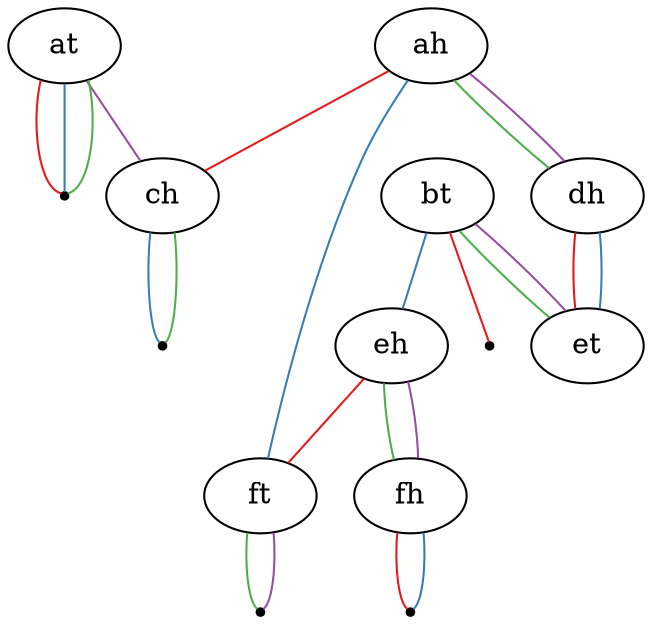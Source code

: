 graph {
edge [colorscheme=set19];
	"ah"	--	"ch"	[color=1];
	"ah"	--	"dh"	[color=3];
	"ah"	--	"dh"	[color=4];
	"ah"	--	"ft"	[color=2];
	"at"	--	"ch"	[color=4];
	"at"	--	"-1"	[len=0.75,color=1];
	"at"	--	"-1"	[len=0.75,color=2];
	"at"	--	"-1"	[len=0.75,color=3];
	"bt"	--	"eh"	[color=2];
	"bt"	--	"et"	[color=3];
	"bt"	--	"et"	[color=4];
	"bt"	--	"-2"	[len=0.75,color=1];
	"ch"	--	"-3"	[len=0.75,color=2];
	"ch"	--	"-3"	[len=0.75,color=3];
	"dh"	--	"et"	[color=1];
	"dh"	--	"et"	[color=2];
	"eh"	--	"fh"	[color=3];
	"eh"	--	"fh"	[color=4];
	"eh"	--	"ft"	[color=1];
	"fh"	--	"-4"	[len=0.75,color=1];
	"fh"	--	"-4"	[len=0.75,color=2];
	"ft"	--	"-5"	[len=0.75,color=3];
	"ft"	--	"-5"	[len=0.75,color=4];
	"-5"	[shape=point,color=black];
	"-4"	[shape=point,color=black];
	"-3"	[shape=point,color=black];
	"-2"	[shape=point,color=black];
	"-1"	[shape=point,color=black];
}
